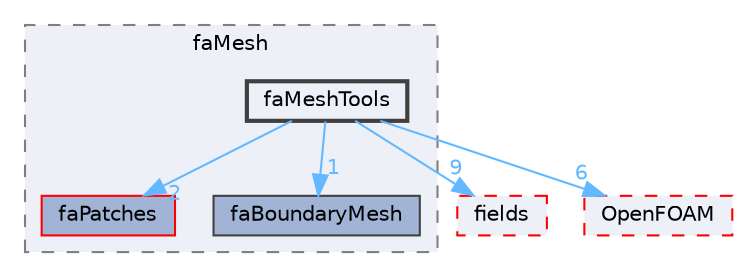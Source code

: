 digraph "src/finiteArea/faMesh/faMeshTools"
{
 // LATEX_PDF_SIZE
  bgcolor="transparent";
  edge [fontname=Helvetica,fontsize=10,labelfontname=Helvetica,labelfontsize=10];
  node [fontname=Helvetica,fontsize=10,shape=box,height=0.2,width=0.4];
  compound=true
  subgraph clusterdir_f14612db68a06d13a87d37d60dc895d5 {
    graph [ bgcolor="#edf0f7", pencolor="grey50", label="faMesh", fontname=Helvetica,fontsize=10 style="filled,dashed", URL="dir_f14612db68a06d13a87d37d60dc895d5.html",tooltip=""]
  dir_1028666fa0015a1ce8e74756e12c97d3 [label="faPatches", fillcolor="#a2b4d6", color="red", style="filled", URL="dir_1028666fa0015a1ce8e74756e12c97d3.html",tooltip=""];
  dir_4b1e64a1495216c5f8c8d2715aaf6db0 [label="faBoundaryMesh", fillcolor="#a2b4d6", color="grey25", style="filled", URL="dir_4b1e64a1495216c5f8c8d2715aaf6db0.html",tooltip=""];
  dir_04d73c1cf763a6dc2fe074350b06da42 [label="faMeshTools", fillcolor="#edf0f7", color="grey25", style="filled,bold", URL="dir_04d73c1cf763a6dc2fe074350b06da42.html",tooltip=""];
  }
  dir_82c77a639fb8894523e0866635d617d1 [label="fields", fillcolor="#edf0f7", color="red", style="filled,dashed", URL="dir_82c77a639fb8894523e0866635d617d1.html",tooltip=""];
  dir_c5473ff19b20e6ec4dfe5c310b3778a8 [label="OpenFOAM", fillcolor="#edf0f7", color="red", style="filled,dashed", URL="dir_c5473ff19b20e6ec4dfe5c310b3778a8.html",tooltip=""];
  dir_04d73c1cf763a6dc2fe074350b06da42->dir_1028666fa0015a1ce8e74756e12c97d3 [headlabel="2", labeldistance=1.5 headhref="dir_001298_001305.html" href="dir_001298_001305.html" color="steelblue1" fontcolor="steelblue1"];
  dir_04d73c1cf763a6dc2fe074350b06da42->dir_4b1e64a1495216c5f8c8d2715aaf6db0 [headlabel="1", labeldistance=1.5 headhref="dir_001298_001241.html" href="dir_001298_001241.html" color="steelblue1" fontcolor="steelblue1"];
  dir_04d73c1cf763a6dc2fe074350b06da42->dir_82c77a639fb8894523e0866635d617d1 [headlabel="9", labeldistance=1.5 headhref="dir_001298_001330.html" href="dir_001298_001330.html" color="steelblue1" fontcolor="steelblue1"];
  dir_04d73c1cf763a6dc2fe074350b06da42->dir_c5473ff19b20e6ec4dfe5c310b3778a8 [headlabel="6", labeldistance=1.5 headhref="dir_001298_002695.html" href="dir_001298_002695.html" color="steelblue1" fontcolor="steelblue1"];
}
